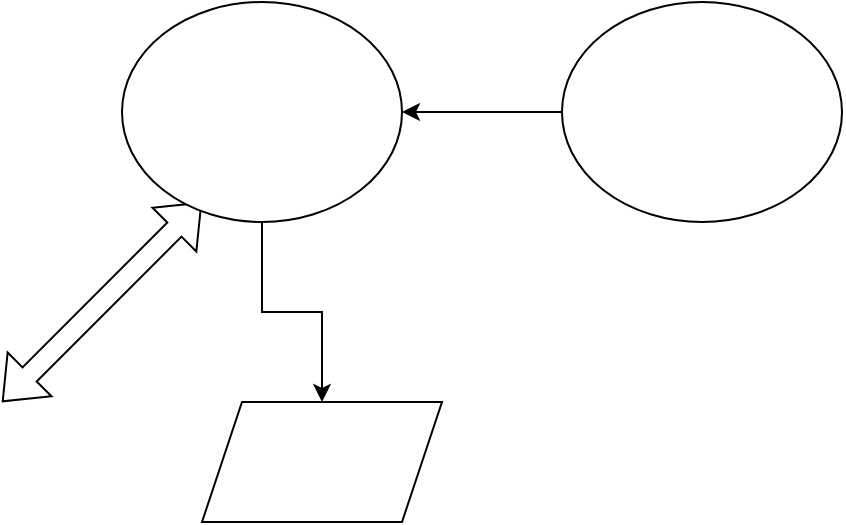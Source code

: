 <mxfile version="17.5.0" type="github">
  <diagram id="EDMuKbe8vRzmdor2kzBD" name="Page-1">
    <mxGraphModel dx="805" dy="468" grid="1" gridSize="10" guides="1" tooltips="1" connect="1" arrows="1" fold="1" page="1" pageScale="1" pageWidth="827" pageHeight="1169" math="0" shadow="0">
      <root>
        <mxCell id="0" />
        <mxCell id="1" parent="0" />
        <mxCell id="UJkFk5oTe4aJhqVXtH8_-5" value="" style="edgeStyle=orthogonalEdgeStyle;rounded=0;orthogonalLoop=1;jettySize=auto;html=1;" edge="1" parent="1" source="UJkFk5oTe4aJhqVXtH8_-1" target="UJkFk5oTe4aJhqVXtH8_-4">
          <mxGeometry relative="1" as="geometry" />
        </mxCell>
        <mxCell id="UJkFk5oTe4aJhqVXtH8_-1" value="" style="ellipse;whiteSpace=wrap;html=1;" vertex="1" parent="1">
          <mxGeometry x="510" y="50" width="140" height="110" as="geometry" />
        </mxCell>
        <mxCell id="UJkFk5oTe4aJhqVXtH8_-2" value="" style="shape=parallelogram;perimeter=parallelogramPerimeter;whiteSpace=wrap;html=1;fixedSize=1;" vertex="1" parent="1">
          <mxGeometry x="330" y="250" width="120" height="60" as="geometry" />
        </mxCell>
        <mxCell id="UJkFk5oTe4aJhqVXtH8_-3" value="" style="shape=flexArrow;endArrow=classic;startArrow=classic;html=1;rounded=0;" edge="1" parent="1">
          <mxGeometry width="100" height="100" relative="1" as="geometry">
            <mxPoint x="230" y="250" as="sourcePoint" />
            <mxPoint x="330" y="150" as="targetPoint" />
          </mxGeometry>
        </mxCell>
        <mxCell id="UJkFk5oTe4aJhqVXtH8_-6" value="" style="edgeStyle=orthogonalEdgeStyle;rounded=0;orthogonalLoop=1;jettySize=auto;html=1;" edge="1" parent="1" source="UJkFk5oTe4aJhqVXtH8_-4" target="UJkFk5oTe4aJhqVXtH8_-2">
          <mxGeometry relative="1" as="geometry" />
        </mxCell>
        <mxCell id="UJkFk5oTe4aJhqVXtH8_-4" value="" style="ellipse;whiteSpace=wrap;html=1;" vertex="1" parent="1">
          <mxGeometry x="290" y="50" width="140" height="110" as="geometry" />
        </mxCell>
      </root>
    </mxGraphModel>
  </diagram>
</mxfile>
